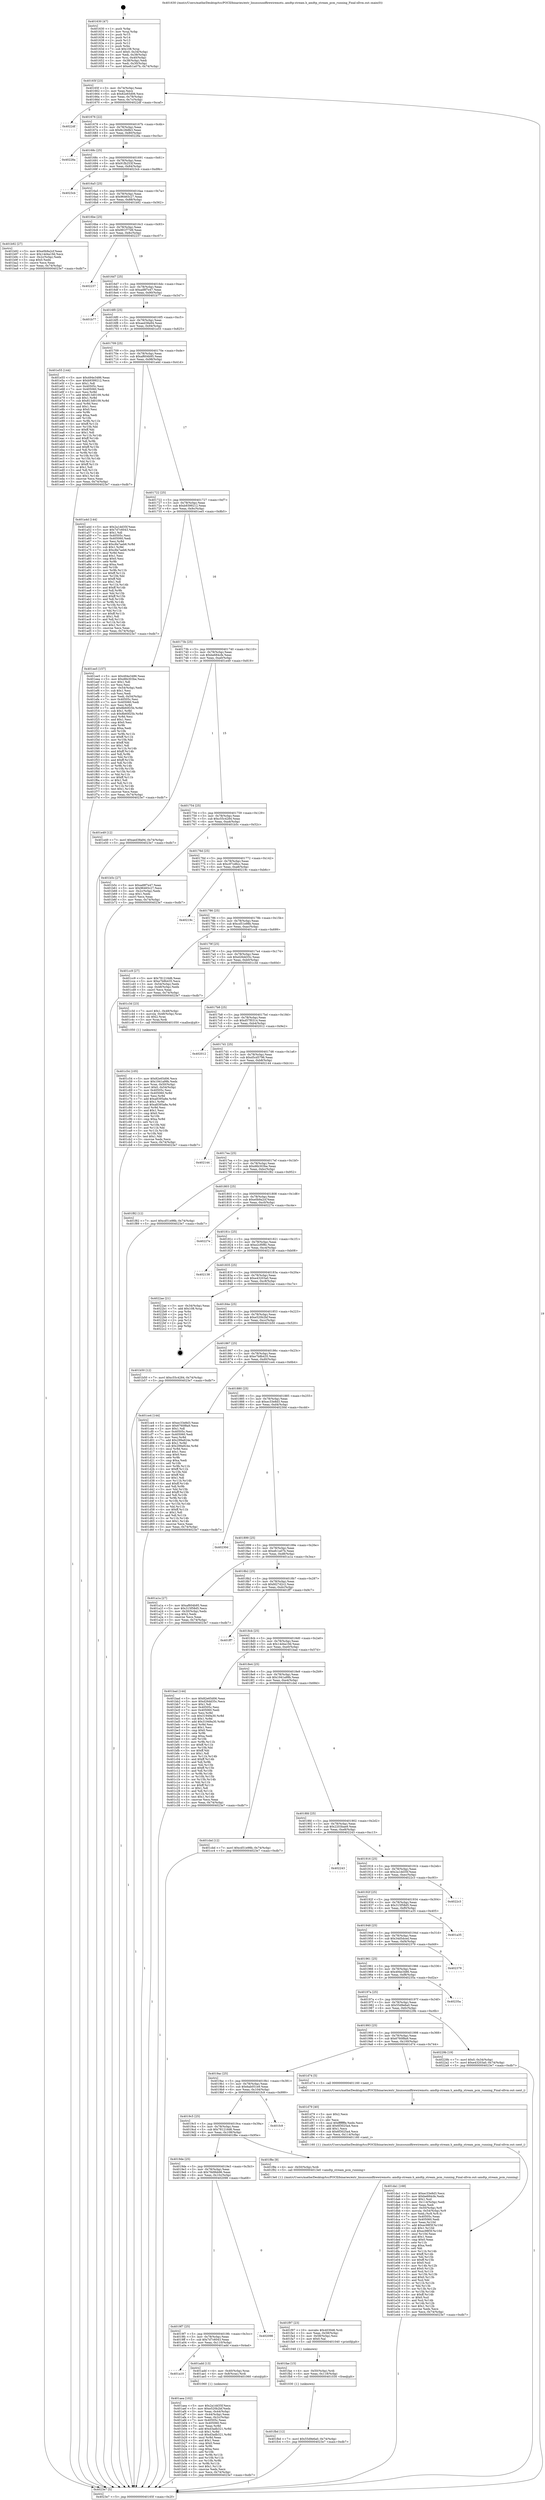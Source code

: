 digraph "0x401630" {
  label = "0x401630 (/mnt/c/Users/mathe/Desktop/tcc/POCII/binaries/extr_linuxsoundfirewiremotu..amdtp-stream.h_amdtp_stream_pcm_running_Final-ollvm.out::main(0))"
  labelloc = "t"
  node[shape=record]

  Entry [label="",width=0.3,height=0.3,shape=circle,fillcolor=black,style=filled]
  "0x40165f" [label="{
     0x40165f [23]\l
     | [instrs]\l
     &nbsp;&nbsp;0x40165f \<+3\>: mov -0x74(%rbp),%eax\l
     &nbsp;&nbsp;0x401662 \<+2\>: mov %eax,%ecx\l
     &nbsp;&nbsp;0x401664 \<+6\>: sub $0x82e65d06,%ecx\l
     &nbsp;&nbsp;0x40166a \<+3\>: mov %eax,-0x78(%rbp)\l
     &nbsp;&nbsp;0x40166d \<+3\>: mov %ecx,-0x7c(%rbp)\l
     &nbsp;&nbsp;0x401670 \<+6\>: je 00000000004022df \<main+0xcaf\>\l
  }"]
  "0x4022df" [label="{
     0x4022df\l
  }", style=dashed]
  "0x401676" [label="{
     0x401676 [22]\l
     | [instrs]\l
     &nbsp;&nbsp;0x401676 \<+5\>: jmp 000000000040167b \<main+0x4b\>\l
     &nbsp;&nbsp;0x40167b \<+3\>: mov -0x78(%rbp),%eax\l
     &nbsp;&nbsp;0x40167e \<+5\>: sub $0x8c28dfe3,%eax\l
     &nbsp;&nbsp;0x401683 \<+3\>: mov %eax,-0x80(%rbp)\l
     &nbsp;&nbsp;0x401686 \<+6\>: je 000000000040228a \<main+0xc5a\>\l
  }"]
  Exit [label="",width=0.3,height=0.3,shape=circle,fillcolor=black,style=filled,peripheries=2]
  "0x40228a" [label="{
     0x40228a\l
  }", style=dashed]
  "0x40168c" [label="{
     0x40168c [25]\l
     | [instrs]\l
     &nbsp;&nbsp;0x40168c \<+5\>: jmp 0000000000401691 \<main+0x61\>\l
     &nbsp;&nbsp;0x401691 \<+3\>: mov -0x78(%rbp),%eax\l
     &nbsp;&nbsp;0x401694 \<+5\>: sub $0x91fb253f,%eax\l
     &nbsp;&nbsp;0x401699 \<+6\>: mov %eax,-0x84(%rbp)\l
     &nbsp;&nbsp;0x40169f \<+6\>: je 00000000004023cb \<main+0xd9b\>\l
  }"]
  "0x401fbd" [label="{
     0x401fbd [12]\l
     | [instrs]\l
     &nbsp;&nbsp;0x401fbd \<+7\>: movl $0x55d9e6a0,-0x74(%rbp)\l
     &nbsp;&nbsp;0x401fc4 \<+5\>: jmp 00000000004023e7 \<main+0xdb7\>\l
  }"]
  "0x4023cb" [label="{
     0x4023cb\l
  }", style=dashed]
  "0x4016a5" [label="{
     0x4016a5 [25]\l
     | [instrs]\l
     &nbsp;&nbsp;0x4016a5 \<+5\>: jmp 00000000004016aa \<main+0x7a\>\l
     &nbsp;&nbsp;0x4016aa \<+3\>: mov -0x78(%rbp),%eax\l
     &nbsp;&nbsp;0x4016ad \<+5\>: sub $0x96465c27,%eax\l
     &nbsp;&nbsp;0x4016b2 \<+6\>: mov %eax,-0x88(%rbp)\l
     &nbsp;&nbsp;0x4016b8 \<+6\>: je 0000000000401b92 \<main+0x562\>\l
  }"]
  "0x401fae" [label="{
     0x401fae [15]\l
     | [instrs]\l
     &nbsp;&nbsp;0x401fae \<+4\>: mov -0x50(%rbp),%rdi\l
     &nbsp;&nbsp;0x401fb2 \<+6\>: mov %eax,-0x118(%rbp)\l
     &nbsp;&nbsp;0x401fb8 \<+5\>: call 0000000000401030 \<free@plt\>\l
     | [calls]\l
     &nbsp;&nbsp;0x401030 \{1\} (unknown)\l
  }"]
  "0x401b92" [label="{
     0x401b92 [27]\l
     | [instrs]\l
     &nbsp;&nbsp;0x401b92 \<+5\>: mov $0xe0b9a2cf,%eax\l
     &nbsp;&nbsp;0x401b97 \<+5\>: mov $0x14d4a19d,%ecx\l
     &nbsp;&nbsp;0x401b9c \<+3\>: mov -0x2c(%rbp),%edx\l
     &nbsp;&nbsp;0x401b9f \<+3\>: cmp $0x0,%edx\l
     &nbsp;&nbsp;0x401ba2 \<+3\>: cmove %ecx,%eax\l
     &nbsp;&nbsp;0x401ba5 \<+3\>: mov %eax,-0x74(%rbp)\l
     &nbsp;&nbsp;0x401ba8 \<+5\>: jmp 00000000004023e7 \<main+0xdb7\>\l
  }"]
  "0x4016be" [label="{
     0x4016be [25]\l
     | [instrs]\l
     &nbsp;&nbsp;0x4016be \<+5\>: jmp 00000000004016c3 \<main+0x93\>\l
     &nbsp;&nbsp;0x4016c3 \<+3\>: mov -0x78(%rbp),%eax\l
     &nbsp;&nbsp;0x4016c6 \<+5\>: sub $0x991f77d9,%eax\l
     &nbsp;&nbsp;0x4016cb \<+6\>: mov %eax,-0x8c(%rbp)\l
     &nbsp;&nbsp;0x4016d1 \<+6\>: je 0000000000402237 \<main+0xc07\>\l
  }"]
  "0x401f97" [label="{
     0x401f97 [23]\l
     | [instrs]\l
     &nbsp;&nbsp;0x401f97 \<+10\>: movabs $0x4030d6,%rdi\l
     &nbsp;&nbsp;0x401fa1 \<+3\>: mov %eax,-0x58(%rbp)\l
     &nbsp;&nbsp;0x401fa4 \<+3\>: mov -0x58(%rbp),%esi\l
     &nbsp;&nbsp;0x401fa7 \<+2\>: mov $0x0,%al\l
     &nbsp;&nbsp;0x401fa9 \<+5\>: call 0000000000401040 \<printf@plt\>\l
     | [calls]\l
     &nbsp;&nbsp;0x401040 \{1\} (unknown)\l
  }"]
  "0x402237" [label="{
     0x402237\l
  }", style=dashed]
  "0x4016d7" [label="{
     0x4016d7 [25]\l
     | [instrs]\l
     &nbsp;&nbsp;0x4016d7 \<+5\>: jmp 00000000004016dc \<main+0xac\>\l
     &nbsp;&nbsp;0x4016dc \<+3\>: mov -0x78(%rbp),%eax\l
     &nbsp;&nbsp;0x4016df \<+5\>: sub $0xad8f7e47,%eax\l
     &nbsp;&nbsp;0x4016e4 \<+6\>: mov %eax,-0x90(%rbp)\l
     &nbsp;&nbsp;0x4016ea \<+6\>: je 0000000000401b77 \<main+0x547\>\l
  }"]
  "0x401da1" [label="{
     0x401da1 [168]\l
     | [instrs]\l
     &nbsp;&nbsp;0x401da1 \<+5\>: mov $0xec33e8d3,%ecx\l
     &nbsp;&nbsp;0x401da6 \<+5\>: mov $0xbe684cfe,%edx\l
     &nbsp;&nbsp;0x401dab \<+3\>: mov $0x1,%sil\l
     &nbsp;&nbsp;0x401dae \<+6\>: mov -0x114(%rbp),%edi\l
     &nbsp;&nbsp;0x401db4 \<+3\>: imul %eax,%edi\l
     &nbsp;&nbsp;0x401db7 \<+4\>: mov -0x50(%rbp),%r8\l
     &nbsp;&nbsp;0x401dbb \<+4\>: movslq -0x54(%rbp),%r9\l
     &nbsp;&nbsp;0x401dbf \<+4\>: mov %edi,(%r8,%r9,4)\l
     &nbsp;&nbsp;0x401dc3 \<+7\>: mov 0x40505c,%eax\l
     &nbsp;&nbsp;0x401dca \<+7\>: mov 0x405060,%edi\l
     &nbsp;&nbsp;0x401dd1 \<+3\>: mov %eax,%r10d\l
     &nbsp;&nbsp;0x401dd4 \<+7\>: add $0xec98f3f,%r10d\l
     &nbsp;&nbsp;0x401ddb \<+4\>: sub $0x1,%r10d\l
     &nbsp;&nbsp;0x401ddf \<+7\>: sub $0xec98f3f,%r10d\l
     &nbsp;&nbsp;0x401de6 \<+4\>: imul %r10d,%eax\l
     &nbsp;&nbsp;0x401dea \<+3\>: and $0x1,%eax\l
     &nbsp;&nbsp;0x401ded \<+3\>: cmp $0x0,%eax\l
     &nbsp;&nbsp;0x401df0 \<+4\>: sete %r11b\l
     &nbsp;&nbsp;0x401df4 \<+3\>: cmp $0xa,%edi\l
     &nbsp;&nbsp;0x401df7 \<+3\>: setl %bl\l
     &nbsp;&nbsp;0x401dfa \<+3\>: mov %r11b,%r14b\l
     &nbsp;&nbsp;0x401dfd \<+4\>: xor $0xff,%r14b\l
     &nbsp;&nbsp;0x401e01 \<+3\>: mov %bl,%r15b\l
     &nbsp;&nbsp;0x401e04 \<+4\>: xor $0xff,%r15b\l
     &nbsp;&nbsp;0x401e08 \<+4\>: xor $0x0,%sil\l
     &nbsp;&nbsp;0x401e0c \<+3\>: mov %r14b,%r12b\l
     &nbsp;&nbsp;0x401e0f \<+4\>: and $0x0,%r12b\l
     &nbsp;&nbsp;0x401e13 \<+3\>: and %sil,%r11b\l
     &nbsp;&nbsp;0x401e16 \<+3\>: mov %r15b,%r13b\l
     &nbsp;&nbsp;0x401e19 \<+4\>: and $0x0,%r13b\l
     &nbsp;&nbsp;0x401e1d \<+3\>: and %sil,%bl\l
     &nbsp;&nbsp;0x401e20 \<+3\>: or %r11b,%r12b\l
     &nbsp;&nbsp;0x401e23 \<+3\>: or %bl,%r13b\l
     &nbsp;&nbsp;0x401e26 \<+3\>: xor %r13b,%r12b\l
     &nbsp;&nbsp;0x401e29 \<+3\>: or %r15b,%r14b\l
     &nbsp;&nbsp;0x401e2c \<+4\>: xor $0xff,%r14b\l
     &nbsp;&nbsp;0x401e30 \<+4\>: or $0x0,%sil\l
     &nbsp;&nbsp;0x401e34 \<+3\>: and %sil,%r14b\l
     &nbsp;&nbsp;0x401e37 \<+3\>: or %r14b,%r12b\l
     &nbsp;&nbsp;0x401e3a \<+4\>: test $0x1,%r12b\l
     &nbsp;&nbsp;0x401e3e \<+3\>: cmovne %edx,%ecx\l
     &nbsp;&nbsp;0x401e41 \<+3\>: mov %ecx,-0x74(%rbp)\l
     &nbsp;&nbsp;0x401e44 \<+5\>: jmp 00000000004023e7 \<main+0xdb7\>\l
  }"]
  "0x401b77" [label="{
     0x401b77\l
  }", style=dashed]
  "0x4016f0" [label="{
     0x4016f0 [25]\l
     | [instrs]\l
     &nbsp;&nbsp;0x4016f0 \<+5\>: jmp 00000000004016f5 \<main+0xc5\>\l
     &nbsp;&nbsp;0x4016f5 \<+3\>: mov -0x78(%rbp),%eax\l
     &nbsp;&nbsp;0x4016f8 \<+5\>: sub $0xaed38a94,%eax\l
     &nbsp;&nbsp;0x4016fd \<+6\>: mov %eax,-0x94(%rbp)\l
     &nbsp;&nbsp;0x401703 \<+6\>: je 0000000000401e55 \<main+0x825\>\l
  }"]
  "0x401d79" [label="{
     0x401d79 [40]\l
     | [instrs]\l
     &nbsp;&nbsp;0x401d79 \<+5\>: mov $0x2,%ecx\l
     &nbsp;&nbsp;0x401d7e \<+1\>: cltd\l
     &nbsp;&nbsp;0x401d7f \<+2\>: idiv %ecx\l
     &nbsp;&nbsp;0x401d81 \<+6\>: imul $0xfffffffe,%edx,%ecx\l
     &nbsp;&nbsp;0x401d87 \<+6\>: add $0x6f3025a4,%ecx\l
     &nbsp;&nbsp;0x401d8d \<+3\>: add $0x1,%ecx\l
     &nbsp;&nbsp;0x401d90 \<+6\>: sub $0x6f3025a4,%ecx\l
     &nbsp;&nbsp;0x401d96 \<+6\>: mov %ecx,-0x114(%rbp)\l
     &nbsp;&nbsp;0x401d9c \<+5\>: call 0000000000401160 \<next_i\>\l
     | [calls]\l
     &nbsp;&nbsp;0x401160 \{1\} (/mnt/c/Users/mathe/Desktop/tcc/POCII/binaries/extr_linuxsoundfirewiremotu..amdtp-stream.h_amdtp_stream_pcm_running_Final-ollvm.out::next_i)\l
  }"]
  "0x401e55" [label="{
     0x401e55 [144]\l
     | [instrs]\l
     &nbsp;&nbsp;0x401e55 \<+5\>: mov $0x494e3486,%eax\l
     &nbsp;&nbsp;0x401e5a \<+5\>: mov $0xb9399212,%ecx\l
     &nbsp;&nbsp;0x401e5f \<+2\>: mov $0x1,%dl\l
     &nbsp;&nbsp;0x401e61 \<+7\>: mov 0x40505c,%esi\l
     &nbsp;&nbsp;0x401e68 \<+7\>: mov 0x405060,%edi\l
     &nbsp;&nbsp;0x401e6f \<+3\>: mov %esi,%r8d\l
     &nbsp;&nbsp;0x401e72 \<+7\>: add $0x813d0109,%r8d\l
     &nbsp;&nbsp;0x401e79 \<+4\>: sub $0x1,%r8d\l
     &nbsp;&nbsp;0x401e7d \<+7\>: sub $0x813d0109,%r8d\l
     &nbsp;&nbsp;0x401e84 \<+4\>: imul %r8d,%esi\l
     &nbsp;&nbsp;0x401e88 \<+3\>: and $0x1,%esi\l
     &nbsp;&nbsp;0x401e8b \<+3\>: cmp $0x0,%esi\l
     &nbsp;&nbsp;0x401e8e \<+4\>: sete %r9b\l
     &nbsp;&nbsp;0x401e92 \<+3\>: cmp $0xa,%edi\l
     &nbsp;&nbsp;0x401e95 \<+4\>: setl %r10b\l
     &nbsp;&nbsp;0x401e99 \<+3\>: mov %r9b,%r11b\l
     &nbsp;&nbsp;0x401e9c \<+4\>: xor $0xff,%r11b\l
     &nbsp;&nbsp;0x401ea0 \<+3\>: mov %r10b,%bl\l
     &nbsp;&nbsp;0x401ea3 \<+3\>: xor $0xff,%bl\l
     &nbsp;&nbsp;0x401ea6 \<+3\>: xor $0x1,%dl\l
     &nbsp;&nbsp;0x401ea9 \<+3\>: mov %r11b,%r14b\l
     &nbsp;&nbsp;0x401eac \<+4\>: and $0xff,%r14b\l
     &nbsp;&nbsp;0x401eb0 \<+3\>: and %dl,%r9b\l
     &nbsp;&nbsp;0x401eb3 \<+3\>: mov %bl,%r15b\l
     &nbsp;&nbsp;0x401eb6 \<+4\>: and $0xff,%r15b\l
     &nbsp;&nbsp;0x401eba \<+3\>: and %dl,%r10b\l
     &nbsp;&nbsp;0x401ebd \<+3\>: or %r9b,%r14b\l
     &nbsp;&nbsp;0x401ec0 \<+3\>: or %r10b,%r15b\l
     &nbsp;&nbsp;0x401ec3 \<+3\>: xor %r15b,%r14b\l
     &nbsp;&nbsp;0x401ec6 \<+3\>: or %bl,%r11b\l
     &nbsp;&nbsp;0x401ec9 \<+4\>: xor $0xff,%r11b\l
     &nbsp;&nbsp;0x401ecd \<+3\>: or $0x1,%dl\l
     &nbsp;&nbsp;0x401ed0 \<+3\>: and %dl,%r11b\l
     &nbsp;&nbsp;0x401ed3 \<+3\>: or %r11b,%r14b\l
     &nbsp;&nbsp;0x401ed6 \<+4\>: test $0x1,%r14b\l
     &nbsp;&nbsp;0x401eda \<+3\>: cmovne %ecx,%eax\l
     &nbsp;&nbsp;0x401edd \<+3\>: mov %eax,-0x74(%rbp)\l
     &nbsp;&nbsp;0x401ee0 \<+5\>: jmp 00000000004023e7 \<main+0xdb7\>\l
  }"]
  "0x401709" [label="{
     0x401709 [25]\l
     | [instrs]\l
     &nbsp;&nbsp;0x401709 \<+5\>: jmp 000000000040170e \<main+0xde\>\l
     &nbsp;&nbsp;0x40170e \<+3\>: mov -0x78(%rbp),%eax\l
     &nbsp;&nbsp;0x401711 \<+5\>: sub $0xaf604b95,%eax\l
     &nbsp;&nbsp;0x401716 \<+6\>: mov %eax,-0x98(%rbp)\l
     &nbsp;&nbsp;0x40171c \<+6\>: je 0000000000401a4d \<main+0x41d\>\l
  }"]
  "0x401c54" [label="{
     0x401c54 [105]\l
     | [instrs]\l
     &nbsp;&nbsp;0x401c54 \<+5\>: mov $0x82e65d06,%ecx\l
     &nbsp;&nbsp;0x401c59 \<+5\>: mov $0x1941a99b,%edx\l
     &nbsp;&nbsp;0x401c5e \<+4\>: mov %rax,-0x50(%rbp)\l
     &nbsp;&nbsp;0x401c62 \<+7\>: movl $0x0,-0x54(%rbp)\l
     &nbsp;&nbsp;0x401c69 \<+7\>: mov 0x40505c,%esi\l
     &nbsp;&nbsp;0x401c70 \<+8\>: mov 0x405060,%r8d\l
     &nbsp;&nbsp;0x401c78 \<+3\>: mov %esi,%r9d\l
     &nbsp;&nbsp;0x401c7b \<+7\>: add $0xa8395a8e,%r9d\l
     &nbsp;&nbsp;0x401c82 \<+4\>: sub $0x1,%r9d\l
     &nbsp;&nbsp;0x401c86 \<+7\>: sub $0xa8395a8e,%r9d\l
     &nbsp;&nbsp;0x401c8d \<+4\>: imul %r9d,%esi\l
     &nbsp;&nbsp;0x401c91 \<+3\>: and $0x1,%esi\l
     &nbsp;&nbsp;0x401c94 \<+3\>: cmp $0x0,%esi\l
     &nbsp;&nbsp;0x401c97 \<+4\>: sete %r10b\l
     &nbsp;&nbsp;0x401c9b \<+4\>: cmp $0xa,%r8d\l
     &nbsp;&nbsp;0x401c9f \<+4\>: setl %r11b\l
     &nbsp;&nbsp;0x401ca3 \<+3\>: mov %r10b,%bl\l
     &nbsp;&nbsp;0x401ca6 \<+3\>: and %r11b,%bl\l
     &nbsp;&nbsp;0x401ca9 \<+3\>: xor %r11b,%r10b\l
     &nbsp;&nbsp;0x401cac \<+3\>: or %r10b,%bl\l
     &nbsp;&nbsp;0x401caf \<+3\>: test $0x1,%bl\l
     &nbsp;&nbsp;0x401cb2 \<+3\>: cmovne %edx,%ecx\l
     &nbsp;&nbsp;0x401cb5 \<+3\>: mov %ecx,-0x74(%rbp)\l
     &nbsp;&nbsp;0x401cb8 \<+5\>: jmp 00000000004023e7 \<main+0xdb7\>\l
  }"]
  "0x401a4d" [label="{
     0x401a4d [144]\l
     | [instrs]\l
     &nbsp;&nbsp;0x401a4d \<+5\>: mov $0x2a1dd35f,%eax\l
     &nbsp;&nbsp;0x401a52 \<+5\>: mov $0x7d7c6043,%ecx\l
     &nbsp;&nbsp;0x401a57 \<+2\>: mov $0x1,%dl\l
     &nbsp;&nbsp;0x401a59 \<+7\>: mov 0x40505c,%esi\l
     &nbsp;&nbsp;0x401a60 \<+7\>: mov 0x405060,%edi\l
     &nbsp;&nbsp;0x401a67 \<+3\>: mov %esi,%r8d\l
     &nbsp;&nbsp;0x401a6a \<+7\>: add $0xc8a7aeb6,%r8d\l
     &nbsp;&nbsp;0x401a71 \<+4\>: sub $0x1,%r8d\l
     &nbsp;&nbsp;0x401a75 \<+7\>: sub $0xc8a7aeb6,%r8d\l
     &nbsp;&nbsp;0x401a7c \<+4\>: imul %r8d,%esi\l
     &nbsp;&nbsp;0x401a80 \<+3\>: and $0x1,%esi\l
     &nbsp;&nbsp;0x401a83 \<+3\>: cmp $0x0,%esi\l
     &nbsp;&nbsp;0x401a86 \<+4\>: sete %r9b\l
     &nbsp;&nbsp;0x401a8a \<+3\>: cmp $0xa,%edi\l
     &nbsp;&nbsp;0x401a8d \<+4\>: setl %r10b\l
     &nbsp;&nbsp;0x401a91 \<+3\>: mov %r9b,%r11b\l
     &nbsp;&nbsp;0x401a94 \<+4\>: xor $0xff,%r11b\l
     &nbsp;&nbsp;0x401a98 \<+3\>: mov %r10b,%bl\l
     &nbsp;&nbsp;0x401a9b \<+3\>: xor $0xff,%bl\l
     &nbsp;&nbsp;0x401a9e \<+3\>: xor $0x1,%dl\l
     &nbsp;&nbsp;0x401aa1 \<+3\>: mov %r11b,%r14b\l
     &nbsp;&nbsp;0x401aa4 \<+4\>: and $0xff,%r14b\l
     &nbsp;&nbsp;0x401aa8 \<+3\>: and %dl,%r9b\l
     &nbsp;&nbsp;0x401aab \<+3\>: mov %bl,%r15b\l
     &nbsp;&nbsp;0x401aae \<+4\>: and $0xff,%r15b\l
     &nbsp;&nbsp;0x401ab2 \<+3\>: and %dl,%r10b\l
     &nbsp;&nbsp;0x401ab5 \<+3\>: or %r9b,%r14b\l
     &nbsp;&nbsp;0x401ab8 \<+3\>: or %r10b,%r15b\l
     &nbsp;&nbsp;0x401abb \<+3\>: xor %r15b,%r14b\l
     &nbsp;&nbsp;0x401abe \<+3\>: or %bl,%r11b\l
     &nbsp;&nbsp;0x401ac1 \<+4\>: xor $0xff,%r11b\l
     &nbsp;&nbsp;0x401ac5 \<+3\>: or $0x1,%dl\l
     &nbsp;&nbsp;0x401ac8 \<+3\>: and %dl,%r11b\l
     &nbsp;&nbsp;0x401acb \<+3\>: or %r11b,%r14b\l
     &nbsp;&nbsp;0x401ace \<+4\>: test $0x1,%r14b\l
     &nbsp;&nbsp;0x401ad2 \<+3\>: cmovne %ecx,%eax\l
     &nbsp;&nbsp;0x401ad5 \<+3\>: mov %eax,-0x74(%rbp)\l
     &nbsp;&nbsp;0x401ad8 \<+5\>: jmp 00000000004023e7 \<main+0xdb7\>\l
  }"]
  "0x401722" [label="{
     0x401722 [25]\l
     | [instrs]\l
     &nbsp;&nbsp;0x401722 \<+5\>: jmp 0000000000401727 \<main+0xf7\>\l
     &nbsp;&nbsp;0x401727 \<+3\>: mov -0x78(%rbp),%eax\l
     &nbsp;&nbsp;0x40172a \<+5\>: sub $0xb9399212,%eax\l
     &nbsp;&nbsp;0x40172f \<+6\>: mov %eax,-0x9c(%rbp)\l
     &nbsp;&nbsp;0x401735 \<+6\>: je 0000000000401ee5 \<main+0x8b5\>\l
  }"]
  "0x401aea" [label="{
     0x401aea [102]\l
     | [instrs]\l
     &nbsp;&nbsp;0x401aea \<+5\>: mov $0x2a1dd35f,%ecx\l
     &nbsp;&nbsp;0x401aef \<+5\>: mov $0xe520b2bf,%edx\l
     &nbsp;&nbsp;0x401af4 \<+3\>: mov %eax,-0x44(%rbp)\l
     &nbsp;&nbsp;0x401af7 \<+3\>: mov -0x44(%rbp),%eax\l
     &nbsp;&nbsp;0x401afa \<+3\>: mov %eax,-0x2c(%rbp)\l
     &nbsp;&nbsp;0x401afd \<+7\>: mov 0x40505c,%eax\l
     &nbsp;&nbsp;0x401b04 \<+7\>: mov 0x405060,%esi\l
     &nbsp;&nbsp;0x401b0b \<+3\>: mov %eax,%r8d\l
     &nbsp;&nbsp;0x401b0e \<+7\>: add $0xd3adb321,%r8d\l
     &nbsp;&nbsp;0x401b15 \<+4\>: sub $0x1,%r8d\l
     &nbsp;&nbsp;0x401b19 \<+7\>: sub $0xd3adb321,%r8d\l
     &nbsp;&nbsp;0x401b20 \<+4\>: imul %r8d,%eax\l
     &nbsp;&nbsp;0x401b24 \<+3\>: and $0x1,%eax\l
     &nbsp;&nbsp;0x401b27 \<+3\>: cmp $0x0,%eax\l
     &nbsp;&nbsp;0x401b2a \<+4\>: sete %r9b\l
     &nbsp;&nbsp;0x401b2e \<+3\>: cmp $0xa,%esi\l
     &nbsp;&nbsp;0x401b31 \<+4\>: setl %r10b\l
     &nbsp;&nbsp;0x401b35 \<+3\>: mov %r9b,%r11b\l
     &nbsp;&nbsp;0x401b38 \<+3\>: and %r10b,%r11b\l
     &nbsp;&nbsp;0x401b3b \<+3\>: xor %r10b,%r9b\l
     &nbsp;&nbsp;0x401b3e \<+3\>: or %r9b,%r11b\l
     &nbsp;&nbsp;0x401b41 \<+4\>: test $0x1,%r11b\l
     &nbsp;&nbsp;0x401b45 \<+3\>: cmovne %edx,%ecx\l
     &nbsp;&nbsp;0x401b48 \<+3\>: mov %ecx,-0x74(%rbp)\l
     &nbsp;&nbsp;0x401b4b \<+5\>: jmp 00000000004023e7 \<main+0xdb7\>\l
  }"]
  "0x401ee5" [label="{
     0x401ee5 [157]\l
     | [instrs]\l
     &nbsp;&nbsp;0x401ee5 \<+5\>: mov $0x494e3486,%eax\l
     &nbsp;&nbsp;0x401eea \<+5\>: mov $0xd6b303be,%ecx\l
     &nbsp;&nbsp;0x401eef \<+2\>: mov $0x1,%dl\l
     &nbsp;&nbsp;0x401ef1 \<+2\>: xor %esi,%esi\l
     &nbsp;&nbsp;0x401ef3 \<+3\>: mov -0x54(%rbp),%edi\l
     &nbsp;&nbsp;0x401ef6 \<+3\>: sub $0x1,%esi\l
     &nbsp;&nbsp;0x401ef9 \<+2\>: sub %esi,%edi\l
     &nbsp;&nbsp;0x401efb \<+3\>: mov %edi,-0x54(%rbp)\l
     &nbsp;&nbsp;0x401efe \<+7\>: mov 0x40505c,%esi\l
     &nbsp;&nbsp;0x401f05 \<+7\>: mov 0x405060,%edi\l
     &nbsp;&nbsp;0x401f0c \<+3\>: mov %esi,%r8d\l
     &nbsp;&nbsp;0x401f0f \<+7\>: add $0x8b60f25b,%r8d\l
     &nbsp;&nbsp;0x401f16 \<+4\>: sub $0x1,%r8d\l
     &nbsp;&nbsp;0x401f1a \<+7\>: sub $0x8b60f25b,%r8d\l
     &nbsp;&nbsp;0x401f21 \<+4\>: imul %r8d,%esi\l
     &nbsp;&nbsp;0x401f25 \<+3\>: and $0x1,%esi\l
     &nbsp;&nbsp;0x401f28 \<+3\>: cmp $0x0,%esi\l
     &nbsp;&nbsp;0x401f2b \<+4\>: sete %r9b\l
     &nbsp;&nbsp;0x401f2f \<+3\>: cmp $0xa,%edi\l
     &nbsp;&nbsp;0x401f32 \<+4\>: setl %r10b\l
     &nbsp;&nbsp;0x401f36 \<+3\>: mov %r9b,%r11b\l
     &nbsp;&nbsp;0x401f39 \<+4\>: xor $0xff,%r11b\l
     &nbsp;&nbsp;0x401f3d \<+3\>: mov %r10b,%bl\l
     &nbsp;&nbsp;0x401f40 \<+3\>: xor $0xff,%bl\l
     &nbsp;&nbsp;0x401f43 \<+3\>: xor $0x1,%dl\l
     &nbsp;&nbsp;0x401f46 \<+3\>: mov %r11b,%r14b\l
     &nbsp;&nbsp;0x401f49 \<+4\>: and $0xff,%r14b\l
     &nbsp;&nbsp;0x401f4d \<+3\>: and %dl,%r9b\l
     &nbsp;&nbsp;0x401f50 \<+3\>: mov %bl,%r15b\l
     &nbsp;&nbsp;0x401f53 \<+4\>: and $0xff,%r15b\l
     &nbsp;&nbsp;0x401f57 \<+3\>: and %dl,%r10b\l
     &nbsp;&nbsp;0x401f5a \<+3\>: or %r9b,%r14b\l
     &nbsp;&nbsp;0x401f5d \<+3\>: or %r10b,%r15b\l
     &nbsp;&nbsp;0x401f60 \<+3\>: xor %r15b,%r14b\l
     &nbsp;&nbsp;0x401f63 \<+3\>: or %bl,%r11b\l
     &nbsp;&nbsp;0x401f66 \<+4\>: xor $0xff,%r11b\l
     &nbsp;&nbsp;0x401f6a \<+3\>: or $0x1,%dl\l
     &nbsp;&nbsp;0x401f6d \<+3\>: and %dl,%r11b\l
     &nbsp;&nbsp;0x401f70 \<+3\>: or %r11b,%r14b\l
     &nbsp;&nbsp;0x401f73 \<+4\>: test $0x1,%r14b\l
     &nbsp;&nbsp;0x401f77 \<+3\>: cmovne %ecx,%eax\l
     &nbsp;&nbsp;0x401f7a \<+3\>: mov %eax,-0x74(%rbp)\l
     &nbsp;&nbsp;0x401f7d \<+5\>: jmp 00000000004023e7 \<main+0xdb7\>\l
  }"]
  "0x40173b" [label="{
     0x40173b [25]\l
     | [instrs]\l
     &nbsp;&nbsp;0x40173b \<+5\>: jmp 0000000000401740 \<main+0x110\>\l
     &nbsp;&nbsp;0x401740 \<+3\>: mov -0x78(%rbp),%eax\l
     &nbsp;&nbsp;0x401743 \<+5\>: sub $0xbe684cfe,%eax\l
     &nbsp;&nbsp;0x401748 \<+6\>: mov %eax,-0xa0(%rbp)\l
     &nbsp;&nbsp;0x40174e \<+6\>: je 0000000000401e49 \<main+0x819\>\l
  }"]
  "0x401a10" [label="{
     0x401a10\l
  }", style=dashed]
  "0x401e49" [label="{
     0x401e49 [12]\l
     | [instrs]\l
     &nbsp;&nbsp;0x401e49 \<+7\>: movl $0xaed38a94,-0x74(%rbp)\l
     &nbsp;&nbsp;0x401e50 \<+5\>: jmp 00000000004023e7 \<main+0xdb7\>\l
  }"]
  "0x401754" [label="{
     0x401754 [25]\l
     | [instrs]\l
     &nbsp;&nbsp;0x401754 \<+5\>: jmp 0000000000401759 \<main+0x129\>\l
     &nbsp;&nbsp;0x401759 \<+3\>: mov -0x78(%rbp),%eax\l
     &nbsp;&nbsp;0x40175c \<+5\>: sub $0xc55c4284,%eax\l
     &nbsp;&nbsp;0x401761 \<+6\>: mov %eax,-0xa4(%rbp)\l
     &nbsp;&nbsp;0x401767 \<+6\>: je 0000000000401b5c \<main+0x52c\>\l
  }"]
  "0x401add" [label="{
     0x401add [13]\l
     | [instrs]\l
     &nbsp;&nbsp;0x401add \<+4\>: mov -0x40(%rbp),%rax\l
     &nbsp;&nbsp;0x401ae1 \<+4\>: mov 0x8(%rax),%rdi\l
     &nbsp;&nbsp;0x401ae5 \<+5\>: call 0000000000401060 \<atoi@plt\>\l
     | [calls]\l
     &nbsp;&nbsp;0x401060 \{1\} (unknown)\l
  }"]
  "0x401b5c" [label="{
     0x401b5c [27]\l
     | [instrs]\l
     &nbsp;&nbsp;0x401b5c \<+5\>: mov $0xad8f7e47,%eax\l
     &nbsp;&nbsp;0x401b61 \<+5\>: mov $0x96465c27,%ecx\l
     &nbsp;&nbsp;0x401b66 \<+3\>: mov -0x2c(%rbp),%edx\l
     &nbsp;&nbsp;0x401b69 \<+3\>: cmp $0x1,%edx\l
     &nbsp;&nbsp;0x401b6c \<+3\>: cmovl %ecx,%eax\l
     &nbsp;&nbsp;0x401b6f \<+3\>: mov %eax,-0x74(%rbp)\l
     &nbsp;&nbsp;0x401b72 \<+5\>: jmp 00000000004023e7 \<main+0xdb7\>\l
  }"]
  "0x40176d" [label="{
     0x40176d [25]\l
     | [instrs]\l
     &nbsp;&nbsp;0x40176d \<+5\>: jmp 0000000000401772 \<main+0x142\>\l
     &nbsp;&nbsp;0x401772 \<+3\>: mov -0x78(%rbp),%eax\l
     &nbsp;&nbsp;0x401775 \<+5\>: sub $0xc97cd6cc,%eax\l
     &nbsp;&nbsp;0x40177a \<+6\>: mov %eax,-0xa8(%rbp)\l
     &nbsp;&nbsp;0x401780 \<+6\>: je 000000000040219c \<main+0xb6c\>\l
  }"]
  "0x4019f7" [label="{
     0x4019f7 [25]\l
     | [instrs]\l
     &nbsp;&nbsp;0x4019f7 \<+5\>: jmp 00000000004019fc \<main+0x3cc\>\l
     &nbsp;&nbsp;0x4019fc \<+3\>: mov -0x78(%rbp),%eax\l
     &nbsp;&nbsp;0x4019ff \<+5\>: sub $0x7d7c6043,%eax\l
     &nbsp;&nbsp;0x401a04 \<+6\>: mov %eax,-0x110(%rbp)\l
     &nbsp;&nbsp;0x401a0a \<+6\>: je 0000000000401add \<main+0x4ad\>\l
  }"]
  "0x40219c" [label="{
     0x40219c\l
  }", style=dashed]
  "0x401786" [label="{
     0x401786 [25]\l
     | [instrs]\l
     &nbsp;&nbsp;0x401786 \<+5\>: jmp 000000000040178b \<main+0x15b\>\l
     &nbsp;&nbsp;0x40178b \<+3\>: mov -0x78(%rbp),%eax\l
     &nbsp;&nbsp;0x40178e \<+5\>: sub $0xcd51e98b,%eax\l
     &nbsp;&nbsp;0x401793 \<+6\>: mov %eax,-0xac(%rbp)\l
     &nbsp;&nbsp;0x401799 \<+6\>: je 0000000000401cc9 \<main+0x699\>\l
  }"]
  "0x402098" [label="{
     0x402098\l
  }", style=dashed]
  "0x401cc9" [label="{
     0x401cc9 [27]\l
     | [instrs]\l
     &nbsp;&nbsp;0x401cc9 \<+5\>: mov $0x781216d6,%eax\l
     &nbsp;&nbsp;0x401cce \<+5\>: mov $0xe7b8b435,%ecx\l
     &nbsp;&nbsp;0x401cd3 \<+3\>: mov -0x54(%rbp),%edx\l
     &nbsp;&nbsp;0x401cd6 \<+3\>: cmp -0x48(%rbp),%edx\l
     &nbsp;&nbsp;0x401cd9 \<+3\>: cmovl %ecx,%eax\l
     &nbsp;&nbsp;0x401cdc \<+3\>: mov %eax,-0x74(%rbp)\l
     &nbsp;&nbsp;0x401cdf \<+5\>: jmp 00000000004023e7 \<main+0xdb7\>\l
  }"]
  "0x40179f" [label="{
     0x40179f [25]\l
     | [instrs]\l
     &nbsp;&nbsp;0x40179f \<+5\>: jmp 00000000004017a4 \<main+0x174\>\l
     &nbsp;&nbsp;0x4017a4 \<+3\>: mov -0x78(%rbp),%eax\l
     &nbsp;&nbsp;0x4017a7 \<+5\>: sub $0xd26dd35c,%eax\l
     &nbsp;&nbsp;0x4017ac \<+6\>: mov %eax,-0xb0(%rbp)\l
     &nbsp;&nbsp;0x4017b2 \<+6\>: je 0000000000401c3d \<main+0x60d\>\l
  }"]
  "0x4019de" [label="{
     0x4019de [25]\l
     | [instrs]\l
     &nbsp;&nbsp;0x4019de \<+5\>: jmp 00000000004019e3 \<main+0x3b3\>\l
     &nbsp;&nbsp;0x4019e3 \<+3\>: mov -0x78(%rbp),%eax\l
     &nbsp;&nbsp;0x4019e6 \<+5\>: sub $0x78d9bb96,%eax\l
     &nbsp;&nbsp;0x4019eb \<+6\>: mov %eax,-0x10c(%rbp)\l
     &nbsp;&nbsp;0x4019f1 \<+6\>: je 0000000000402098 \<main+0xa68\>\l
  }"]
  "0x401c3d" [label="{
     0x401c3d [23]\l
     | [instrs]\l
     &nbsp;&nbsp;0x401c3d \<+7\>: movl $0x1,-0x48(%rbp)\l
     &nbsp;&nbsp;0x401c44 \<+4\>: movslq -0x48(%rbp),%rax\l
     &nbsp;&nbsp;0x401c48 \<+4\>: shl $0x2,%rax\l
     &nbsp;&nbsp;0x401c4c \<+3\>: mov %rax,%rdi\l
     &nbsp;&nbsp;0x401c4f \<+5\>: call 0000000000401050 \<malloc@plt\>\l
     | [calls]\l
     &nbsp;&nbsp;0x401050 \{1\} (unknown)\l
  }"]
  "0x4017b8" [label="{
     0x4017b8 [25]\l
     | [instrs]\l
     &nbsp;&nbsp;0x4017b8 \<+5\>: jmp 00000000004017bd \<main+0x18d\>\l
     &nbsp;&nbsp;0x4017bd \<+3\>: mov -0x78(%rbp),%eax\l
     &nbsp;&nbsp;0x4017c0 \<+5\>: sub $0xd57f0314,%eax\l
     &nbsp;&nbsp;0x4017c5 \<+6\>: mov %eax,-0xb4(%rbp)\l
     &nbsp;&nbsp;0x4017cb \<+6\>: je 0000000000402012 \<main+0x9e2\>\l
  }"]
  "0x401f8e" [label="{
     0x401f8e [9]\l
     | [instrs]\l
     &nbsp;&nbsp;0x401f8e \<+4\>: mov -0x50(%rbp),%rdi\l
     &nbsp;&nbsp;0x401f92 \<+5\>: call 00000000004013e0 \<amdtp_stream_pcm_running\>\l
     | [calls]\l
     &nbsp;&nbsp;0x4013e0 \{1\} (/mnt/c/Users/mathe/Desktop/tcc/POCII/binaries/extr_linuxsoundfirewiremotu..amdtp-stream.h_amdtp_stream_pcm_running_Final-ollvm.out::amdtp_stream_pcm_running)\l
  }"]
  "0x402012" [label="{
     0x402012\l
  }", style=dashed]
  "0x4017d1" [label="{
     0x4017d1 [25]\l
     | [instrs]\l
     &nbsp;&nbsp;0x4017d1 \<+5\>: jmp 00000000004017d6 \<main+0x1a6\>\l
     &nbsp;&nbsp;0x4017d6 \<+3\>: mov -0x78(%rbp),%eax\l
     &nbsp;&nbsp;0x4017d9 \<+5\>: sub $0xd5cd5796,%eax\l
     &nbsp;&nbsp;0x4017de \<+6\>: mov %eax,-0xb8(%rbp)\l
     &nbsp;&nbsp;0x4017e4 \<+6\>: je 0000000000402144 \<main+0xb14\>\l
  }"]
  "0x4019c5" [label="{
     0x4019c5 [25]\l
     | [instrs]\l
     &nbsp;&nbsp;0x4019c5 \<+5\>: jmp 00000000004019ca \<main+0x39a\>\l
     &nbsp;&nbsp;0x4019ca \<+3\>: mov -0x78(%rbp),%eax\l
     &nbsp;&nbsp;0x4019cd \<+5\>: sub $0x781216d6,%eax\l
     &nbsp;&nbsp;0x4019d2 \<+6\>: mov %eax,-0x108(%rbp)\l
     &nbsp;&nbsp;0x4019d8 \<+6\>: je 0000000000401f8e \<main+0x95e\>\l
  }"]
  "0x402144" [label="{
     0x402144\l
  }", style=dashed]
  "0x4017ea" [label="{
     0x4017ea [25]\l
     | [instrs]\l
     &nbsp;&nbsp;0x4017ea \<+5\>: jmp 00000000004017ef \<main+0x1bf\>\l
     &nbsp;&nbsp;0x4017ef \<+3\>: mov -0x78(%rbp),%eax\l
     &nbsp;&nbsp;0x4017f2 \<+5\>: sub $0xd6b303be,%eax\l
     &nbsp;&nbsp;0x4017f7 \<+6\>: mov %eax,-0xbc(%rbp)\l
     &nbsp;&nbsp;0x4017fd \<+6\>: je 0000000000401f82 \<main+0x952\>\l
  }"]
  "0x401fc9" [label="{
     0x401fc9\l
  }", style=dashed]
  "0x401f82" [label="{
     0x401f82 [12]\l
     | [instrs]\l
     &nbsp;&nbsp;0x401f82 \<+7\>: movl $0xcd51e98b,-0x74(%rbp)\l
     &nbsp;&nbsp;0x401f89 \<+5\>: jmp 00000000004023e7 \<main+0xdb7\>\l
  }"]
  "0x401803" [label="{
     0x401803 [25]\l
     | [instrs]\l
     &nbsp;&nbsp;0x401803 \<+5\>: jmp 0000000000401808 \<main+0x1d8\>\l
     &nbsp;&nbsp;0x401808 \<+3\>: mov -0x78(%rbp),%eax\l
     &nbsp;&nbsp;0x40180b \<+5\>: sub $0xe0b9a2cf,%eax\l
     &nbsp;&nbsp;0x401810 \<+6\>: mov %eax,-0xc0(%rbp)\l
     &nbsp;&nbsp;0x401816 \<+6\>: je 000000000040227e \<main+0xc4e\>\l
  }"]
  "0x4019ac" [label="{
     0x4019ac [25]\l
     | [instrs]\l
     &nbsp;&nbsp;0x4019ac \<+5\>: jmp 00000000004019b1 \<main+0x381\>\l
     &nbsp;&nbsp;0x4019b1 \<+3\>: mov -0x78(%rbp),%eax\l
     &nbsp;&nbsp;0x4019b4 \<+5\>: sub $0x6ab051e9,%eax\l
     &nbsp;&nbsp;0x4019b9 \<+6\>: mov %eax,-0x104(%rbp)\l
     &nbsp;&nbsp;0x4019bf \<+6\>: je 0000000000401fc9 \<main+0x999\>\l
  }"]
  "0x40227e" [label="{
     0x40227e\l
  }", style=dashed]
  "0x40181c" [label="{
     0x40181c [25]\l
     | [instrs]\l
     &nbsp;&nbsp;0x40181c \<+5\>: jmp 0000000000401821 \<main+0x1f1\>\l
     &nbsp;&nbsp;0x401821 \<+3\>: mov -0x78(%rbp),%eax\l
     &nbsp;&nbsp;0x401824 \<+5\>: sub $0xe2cf0f8c,%eax\l
     &nbsp;&nbsp;0x401829 \<+6\>: mov %eax,-0xc4(%rbp)\l
     &nbsp;&nbsp;0x40182f \<+6\>: je 0000000000402138 \<main+0xb08\>\l
  }"]
  "0x401d74" [label="{
     0x401d74 [5]\l
     | [instrs]\l
     &nbsp;&nbsp;0x401d74 \<+5\>: call 0000000000401160 \<next_i\>\l
     | [calls]\l
     &nbsp;&nbsp;0x401160 \{1\} (/mnt/c/Users/mathe/Desktop/tcc/POCII/binaries/extr_linuxsoundfirewiremotu..amdtp-stream.h_amdtp_stream_pcm_running_Final-ollvm.out::next_i)\l
  }"]
  "0x402138" [label="{
     0x402138\l
  }", style=dashed]
  "0x401835" [label="{
     0x401835 [25]\l
     | [instrs]\l
     &nbsp;&nbsp;0x401835 \<+5\>: jmp 000000000040183a \<main+0x20a\>\l
     &nbsp;&nbsp;0x40183a \<+3\>: mov -0x78(%rbp),%eax\l
     &nbsp;&nbsp;0x40183d \<+5\>: sub $0xe43203a0,%eax\l
     &nbsp;&nbsp;0x401842 \<+6\>: mov %eax,-0xc8(%rbp)\l
     &nbsp;&nbsp;0x401848 \<+6\>: je 00000000004022ae \<main+0xc7e\>\l
  }"]
  "0x401993" [label="{
     0x401993 [25]\l
     | [instrs]\l
     &nbsp;&nbsp;0x401993 \<+5\>: jmp 0000000000401998 \<main+0x368\>\l
     &nbsp;&nbsp;0x401998 \<+3\>: mov -0x78(%rbp),%eax\l
     &nbsp;&nbsp;0x40199b \<+5\>: sub $0x6760f8a9,%eax\l
     &nbsp;&nbsp;0x4019a0 \<+6\>: mov %eax,-0x100(%rbp)\l
     &nbsp;&nbsp;0x4019a6 \<+6\>: je 0000000000401d74 \<main+0x744\>\l
  }"]
  "0x4022ae" [label="{
     0x4022ae [21]\l
     | [instrs]\l
     &nbsp;&nbsp;0x4022ae \<+3\>: mov -0x34(%rbp),%eax\l
     &nbsp;&nbsp;0x4022b1 \<+7\>: add $0x108,%rsp\l
     &nbsp;&nbsp;0x4022b8 \<+1\>: pop %rbx\l
     &nbsp;&nbsp;0x4022b9 \<+2\>: pop %r12\l
     &nbsp;&nbsp;0x4022bb \<+2\>: pop %r13\l
     &nbsp;&nbsp;0x4022bd \<+2\>: pop %r14\l
     &nbsp;&nbsp;0x4022bf \<+2\>: pop %r15\l
     &nbsp;&nbsp;0x4022c1 \<+1\>: pop %rbp\l
     &nbsp;&nbsp;0x4022c2 \<+1\>: ret\l
  }"]
  "0x40184e" [label="{
     0x40184e [25]\l
     | [instrs]\l
     &nbsp;&nbsp;0x40184e \<+5\>: jmp 0000000000401853 \<main+0x223\>\l
     &nbsp;&nbsp;0x401853 \<+3\>: mov -0x78(%rbp),%eax\l
     &nbsp;&nbsp;0x401856 \<+5\>: sub $0xe520b2bf,%eax\l
     &nbsp;&nbsp;0x40185b \<+6\>: mov %eax,-0xcc(%rbp)\l
     &nbsp;&nbsp;0x401861 \<+6\>: je 0000000000401b50 \<main+0x520\>\l
  }"]
  "0x40229b" [label="{
     0x40229b [19]\l
     | [instrs]\l
     &nbsp;&nbsp;0x40229b \<+7\>: movl $0x0,-0x34(%rbp)\l
     &nbsp;&nbsp;0x4022a2 \<+7\>: movl $0xe43203a0,-0x74(%rbp)\l
     &nbsp;&nbsp;0x4022a9 \<+5\>: jmp 00000000004023e7 \<main+0xdb7\>\l
  }"]
  "0x401b50" [label="{
     0x401b50 [12]\l
     | [instrs]\l
     &nbsp;&nbsp;0x401b50 \<+7\>: movl $0xc55c4284,-0x74(%rbp)\l
     &nbsp;&nbsp;0x401b57 \<+5\>: jmp 00000000004023e7 \<main+0xdb7\>\l
  }"]
  "0x401867" [label="{
     0x401867 [25]\l
     | [instrs]\l
     &nbsp;&nbsp;0x401867 \<+5\>: jmp 000000000040186c \<main+0x23c\>\l
     &nbsp;&nbsp;0x40186c \<+3\>: mov -0x78(%rbp),%eax\l
     &nbsp;&nbsp;0x40186f \<+5\>: sub $0xe7b8b435,%eax\l
     &nbsp;&nbsp;0x401874 \<+6\>: mov %eax,-0xd0(%rbp)\l
     &nbsp;&nbsp;0x40187a \<+6\>: je 0000000000401ce4 \<main+0x6b4\>\l
  }"]
  "0x40197a" [label="{
     0x40197a [25]\l
     | [instrs]\l
     &nbsp;&nbsp;0x40197a \<+5\>: jmp 000000000040197f \<main+0x34f\>\l
     &nbsp;&nbsp;0x40197f \<+3\>: mov -0x78(%rbp),%eax\l
     &nbsp;&nbsp;0x401982 \<+5\>: sub $0x55d9e6a0,%eax\l
     &nbsp;&nbsp;0x401987 \<+6\>: mov %eax,-0xfc(%rbp)\l
     &nbsp;&nbsp;0x40198d \<+6\>: je 000000000040229b \<main+0xc6b\>\l
  }"]
  "0x401ce4" [label="{
     0x401ce4 [144]\l
     | [instrs]\l
     &nbsp;&nbsp;0x401ce4 \<+5\>: mov $0xec33e8d3,%eax\l
     &nbsp;&nbsp;0x401ce9 \<+5\>: mov $0x6760f8a9,%ecx\l
     &nbsp;&nbsp;0x401cee \<+2\>: mov $0x1,%dl\l
     &nbsp;&nbsp;0x401cf0 \<+7\>: mov 0x40505c,%esi\l
     &nbsp;&nbsp;0x401cf7 \<+7\>: mov 0x405060,%edi\l
     &nbsp;&nbsp;0x401cfe \<+3\>: mov %esi,%r8d\l
     &nbsp;&nbsp;0x401d01 \<+7\>: add $0x299a924e,%r8d\l
     &nbsp;&nbsp;0x401d08 \<+4\>: sub $0x1,%r8d\l
     &nbsp;&nbsp;0x401d0c \<+7\>: sub $0x299a924e,%r8d\l
     &nbsp;&nbsp;0x401d13 \<+4\>: imul %r8d,%esi\l
     &nbsp;&nbsp;0x401d17 \<+3\>: and $0x1,%esi\l
     &nbsp;&nbsp;0x401d1a \<+3\>: cmp $0x0,%esi\l
     &nbsp;&nbsp;0x401d1d \<+4\>: sete %r9b\l
     &nbsp;&nbsp;0x401d21 \<+3\>: cmp $0xa,%edi\l
     &nbsp;&nbsp;0x401d24 \<+4\>: setl %r10b\l
     &nbsp;&nbsp;0x401d28 \<+3\>: mov %r9b,%r11b\l
     &nbsp;&nbsp;0x401d2b \<+4\>: xor $0xff,%r11b\l
     &nbsp;&nbsp;0x401d2f \<+3\>: mov %r10b,%bl\l
     &nbsp;&nbsp;0x401d32 \<+3\>: xor $0xff,%bl\l
     &nbsp;&nbsp;0x401d35 \<+3\>: xor $0x1,%dl\l
     &nbsp;&nbsp;0x401d38 \<+3\>: mov %r11b,%r14b\l
     &nbsp;&nbsp;0x401d3b \<+4\>: and $0xff,%r14b\l
     &nbsp;&nbsp;0x401d3f \<+3\>: and %dl,%r9b\l
     &nbsp;&nbsp;0x401d42 \<+3\>: mov %bl,%r15b\l
     &nbsp;&nbsp;0x401d45 \<+4\>: and $0xff,%r15b\l
     &nbsp;&nbsp;0x401d49 \<+3\>: and %dl,%r10b\l
     &nbsp;&nbsp;0x401d4c \<+3\>: or %r9b,%r14b\l
     &nbsp;&nbsp;0x401d4f \<+3\>: or %r10b,%r15b\l
     &nbsp;&nbsp;0x401d52 \<+3\>: xor %r15b,%r14b\l
     &nbsp;&nbsp;0x401d55 \<+3\>: or %bl,%r11b\l
     &nbsp;&nbsp;0x401d58 \<+4\>: xor $0xff,%r11b\l
     &nbsp;&nbsp;0x401d5c \<+3\>: or $0x1,%dl\l
     &nbsp;&nbsp;0x401d5f \<+3\>: and %dl,%r11b\l
     &nbsp;&nbsp;0x401d62 \<+3\>: or %r11b,%r14b\l
     &nbsp;&nbsp;0x401d65 \<+4\>: test $0x1,%r14b\l
     &nbsp;&nbsp;0x401d69 \<+3\>: cmovne %ecx,%eax\l
     &nbsp;&nbsp;0x401d6c \<+3\>: mov %eax,-0x74(%rbp)\l
     &nbsp;&nbsp;0x401d6f \<+5\>: jmp 00000000004023e7 \<main+0xdb7\>\l
  }"]
  "0x401880" [label="{
     0x401880 [25]\l
     | [instrs]\l
     &nbsp;&nbsp;0x401880 \<+5\>: jmp 0000000000401885 \<main+0x255\>\l
     &nbsp;&nbsp;0x401885 \<+3\>: mov -0x78(%rbp),%eax\l
     &nbsp;&nbsp;0x401888 \<+5\>: sub $0xec33e8d3,%eax\l
     &nbsp;&nbsp;0x40188d \<+6\>: mov %eax,-0xd4(%rbp)\l
     &nbsp;&nbsp;0x401893 \<+6\>: je 000000000040230d \<main+0xcdd\>\l
  }"]
  "0x40235a" [label="{
     0x40235a\l
  }", style=dashed]
  "0x40230d" [label="{
     0x40230d\l
  }", style=dashed]
  "0x401899" [label="{
     0x401899 [25]\l
     | [instrs]\l
     &nbsp;&nbsp;0x401899 \<+5\>: jmp 000000000040189e \<main+0x26e\>\l
     &nbsp;&nbsp;0x40189e \<+3\>: mov -0x78(%rbp),%eax\l
     &nbsp;&nbsp;0x4018a1 \<+5\>: sub $0xefc1a07b,%eax\l
     &nbsp;&nbsp;0x4018a6 \<+6\>: mov %eax,-0xd8(%rbp)\l
     &nbsp;&nbsp;0x4018ac \<+6\>: je 0000000000401a1a \<main+0x3ea\>\l
  }"]
  "0x401961" [label="{
     0x401961 [25]\l
     | [instrs]\l
     &nbsp;&nbsp;0x401961 \<+5\>: jmp 0000000000401966 \<main+0x336\>\l
     &nbsp;&nbsp;0x401966 \<+3\>: mov -0x78(%rbp),%eax\l
     &nbsp;&nbsp;0x401969 \<+5\>: sub $0x494e3486,%eax\l
     &nbsp;&nbsp;0x40196e \<+6\>: mov %eax,-0xf8(%rbp)\l
     &nbsp;&nbsp;0x401974 \<+6\>: je 000000000040235a \<main+0xd2a\>\l
  }"]
  "0x401a1a" [label="{
     0x401a1a [27]\l
     | [instrs]\l
     &nbsp;&nbsp;0x401a1a \<+5\>: mov $0xaf604b95,%eax\l
     &nbsp;&nbsp;0x401a1f \<+5\>: mov $0x315f58d5,%ecx\l
     &nbsp;&nbsp;0x401a24 \<+3\>: mov -0x30(%rbp),%edx\l
     &nbsp;&nbsp;0x401a27 \<+3\>: cmp $0x2,%edx\l
     &nbsp;&nbsp;0x401a2a \<+3\>: cmovne %ecx,%eax\l
     &nbsp;&nbsp;0x401a2d \<+3\>: mov %eax,-0x74(%rbp)\l
     &nbsp;&nbsp;0x401a30 \<+5\>: jmp 00000000004023e7 \<main+0xdb7\>\l
  }"]
  "0x4018b2" [label="{
     0x4018b2 [25]\l
     | [instrs]\l
     &nbsp;&nbsp;0x4018b2 \<+5\>: jmp 00000000004018b7 \<main+0x287\>\l
     &nbsp;&nbsp;0x4018b7 \<+3\>: mov -0x78(%rbp),%eax\l
     &nbsp;&nbsp;0x4018ba \<+5\>: sub $0xfd27d2c2,%eax\l
     &nbsp;&nbsp;0x4018bf \<+6\>: mov %eax,-0xdc(%rbp)\l
     &nbsp;&nbsp;0x4018c5 \<+6\>: je 0000000000401ff7 \<main+0x9c7\>\l
  }"]
  "0x4023e7" [label="{
     0x4023e7 [5]\l
     | [instrs]\l
     &nbsp;&nbsp;0x4023e7 \<+5\>: jmp 000000000040165f \<main+0x2f\>\l
  }"]
  "0x401630" [label="{
     0x401630 [47]\l
     | [instrs]\l
     &nbsp;&nbsp;0x401630 \<+1\>: push %rbp\l
     &nbsp;&nbsp;0x401631 \<+3\>: mov %rsp,%rbp\l
     &nbsp;&nbsp;0x401634 \<+2\>: push %r15\l
     &nbsp;&nbsp;0x401636 \<+2\>: push %r14\l
     &nbsp;&nbsp;0x401638 \<+2\>: push %r13\l
     &nbsp;&nbsp;0x40163a \<+2\>: push %r12\l
     &nbsp;&nbsp;0x40163c \<+1\>: push %rbx\l
     &nbsp;&nbsp;0x40163d \<+7\>: sub $0x108,%rsp\l
     &nbsp;&nbsp;0x401644 \<+7\>: movl $0x0,-0x34(%rbp)\l
     &nbsp;&nbsp;0x40164b \<+3\>: mov %edi,-0x38(%rbp)\l
     &nbsp;&nbsp;0x40164e \<+4\>: mov %rsi,-0x40(%rbp)\l
     &nbsp;&nbsp;0x401652 \<+3\>: mov -0x38(%rbp),%edi\l
     &nbsp;&nbsp;0x401655 \<+3\>: mov %edi,-0x30(%rbp)\l
     &nbsp;&nbsp;0x401658 \<+7\>: movl $0xefc1a07b,-0x74(%rbp)\l
  }"]
  "0x402379" [label="{
     0x402379\l
  }", style=dashed]
  "0x401ff7" [label="{
     0x401ff7\l
  }", style=dashed]
  "0x4018cb" [label="{
     0x4018cb [25]\l
     | [instrs]\l
     &nbsp;&nbsp;0x4018cb \<+5\>: jmp 00000000004018d0 \<main+0x2a0\>\l
     &nbsp;&nbsp;0x4018d0 \<+3\>: mov -0x78(%rbp),%eax\l
     &nbsp;&nbsp;0x4018d3 \<+5\>: sub $0x14d4a19d,%eax\l
     &nbsp;&nbsp;0x4018d8 \<+6\>: mov %eax,-0xe0(%rbp)\l
     &nbsp;&nbsp;0x4018de \<+6\>: je 0000000000401bad \<main+0x57d\>\l
  }"]
  "0x401948" [label="{
     0x401948 [25]\l
     | [instrs]\l
     &nbsp;&nbsp;0x401948 \<+5\>: jmp 000000000040194d \<main+0x31d\>\l
     &nbsp;&nbsp;0x40194d \<+3\>: mov -0x78(%rbp),%eax\l
     &nbsp;&nbsp;0x401950 \<+5\>: sub $0x34d5dced,%eax\l
     &nbsp;&nbsp;0x401955 \<+6\>: mov %eax,-0xf4(%rbp)\l
     &nbsp;&nbsp;0x40195b \<+6\>: je 0000000000402379 \<main+0xd49\>\l
  }"]
  "0x401bad" [label="{
     0x401bad [144]\l
     | [instrs]\l
     &nbsp;&nbsp;0x401bad \<+5\>: mov $0x82e65d06,%eax\l
     &nbsp;&nbsp;0x401bb2 \<+5\>: mov $0xd26dd35c,%ecx\l
     &nbsp;&nbsp;0x401bb7 \<+2\>: mov $0x1,%dl\l
     &nbsp;&nbsp;0x401bb9 \<+7\>: mov 0x40505c,%esi\l
     &nbsp;&nbsp;0x401bc0 \<+7\>: mov 0x405060,%edi\l
     &nbsp;&nbsp;0x401bc7 \<+3\>: mov %esi,%r8d\l
     &nbsp;&nbsp;0x401bca \<+7\>: sub $0x31949a30,%r8d\l
     &nbsp;&nbsp;0x401bd1 \<+4\>: sub $0x1,%r8d\l
     &nbsp;&nbsp;0x401bd5 \<+7\>: add $0x31949a30,%r8d\l
     &nbsp;&nbsp;0x401bdc \<+4\>: imul %r8d,%esi\l
     &nbsp;&nbsp;0x401be0 \<+3\>: and $0x1,%esi\l
     &nbsp;&nbsp;0x401be3 \<+3\>: cmp $0x0,%esi\l
     &nbsp;&nbsp;0x401be6 \<+4\>: sete %r9b\l
     &nbsp;&nbsp;0x401bea \<+3\>: cmp $0xa,%edi\l
     &nbsp;&nbsp;0x401bed \<+4\>: setl %r10b\l
     &nbsp;&nbsp;0x401bf1 \<+3\>: mov %r9b,%r11b\l
     &nbsp;&nbsp;0x401bf4 \<+4\>: xor $0xff,%r11b\l
     &nbsp;&nbsp;0x401bf8 \<+3\>: mov %r10b,%bl\l
     &nbsp;&nbsp;0x401bfb \<+3\>: xor $0xff,%bl\l
     &nbsp;&nbsp;0x401bfe \<+3\>: xor $0x1,%dl\l
     &nbsp;&nbsp;0x401c01 \<+3\>: mov %r11b,%r14b\l
     &nbsp;&nbsp;0x401c04 \<+4\>: and $0xff,%r14b\l
     &nbsp;&nbsp;0x401c08 \<+3\>: and %dl,%r9b\l
     &nbsp;&nbsp;0x401c0b \<+3\>: mov %bl,%r15b\l
     &nbsp;&nbsp;0x401c0e \<+4\>: and $0xff,%r15b\l
     &nbsp;&nbsp;0x401c12 \<+3\>: and %dl,%r10b\l
     &nbsp;&nbsp;0x401c15 \<+3\>: or %r9b,%r14b\l
     &nbsp;&nbsp;0x401c18 \<+3\>: or %r10b,%r15b\l
     &nbsp;&nbsp;0x401c1b \<+3\>: xor %r15b,%r14b\l
     &nbsp;&nbsp;0x401c1e \<+3\>: or %bl,%r11b\l
     &nbsp;&nbsp;0x401c21 \<+4\>: xor $0xff,%r11b\l
     &nbsp;&nbsp;0x401c25 \<+3\>: or $0x1,%dl\l
     &nbsp;&nbsp;0x401c28 \<+3\>: and %dl,%r11b\l
     &nbsp;&nbsp;0x401c2b \<+3\>: or %r11b,%r14b\l
     &nbsp;&nbsp;0x401c2e \<+4\>: test $0x1,%r14b\l
     &nbsp;&nbsp;0x401c32 \<+3\>: cmovne %ecx,%eax\l
     &nbsp;&nbsp;0x401c35 \<+3\>: mov %eax,-0x74(%rbp)\l
     &nbsp;&nbsp;0x401c38 \<+5\>: jmp 00000000004023e7 \<main+0xdb7\>\l
  }"]
  "0x4018e4" [label="{
     0x4018e4 [25]\l
     | [instrs]\l
     &nbsp;&nbsp;0x4018e4 \<+5\>: jmp 00000000004018e9 \<main+0x2b9\>\l
     &nbsp;&nbsp;0x4018e9 \<+3\>: mov -0x78(%rbp),%eax\l
     &nbsp;&nbsp;0x4018ec \<+5\>: sub $0x1941a99b,%eax\l
     &nbsp;&nbsp;0x4018f1 \<+6\>: mov %eax,-0xe4(%rbp)\l
     &nbsp;&nbsp;0x4018f7 \<+6\>: je 0000000000401cbd \<main+0x68d\>\l
  }"]
  "0x401a35" [label="{
     0x401a35\l
  }", style=dashed]
  "0x401cbd" [label="{
     0x401cbd [12]\l
     | [instrs]\l
     &nbsp;&nbsp;0x401cbd \<+7\>: movl $0xcd51e98b,-0x74(%rbp)\l
     &nbsp;&nbsp;0x401cc4 \<+5\>: jmp 00000000004023e7 \<main+0xdb7\>\l
  }"]
  "0x4018fd" [label="{
     0x4018fd [25]\l
     | [instrs]\l
     &nbsp;&nbsp;0x4018fd \<+5\>: jmp 0000000000401902 \<main+0x2d2\>\l
     &nbsp;&nbsp;0x401902 \<+3\>: mov -0x78(%rbp),%eax\l
     &nbsp;&nbsp;0x401905 \<+5\>: sub $0x2203bae9,%eax\l
     &nbsp;&nbsp;0x40190a \<+6\>: mov %eax,-0xe8(%rbp)\l
     &nbsp;&nbsp;0x401910 \<+6\>: je 0000000000402243 \<main+0xc13\>\l
  }"]
  "0x40192f" [label="{
     0x40192f [25]\l
     | [instrs]\l
     &nbsp;&nbsp;0x40192f \<+5\>: jmp 0000000000401934 \<main+0x304\>\l
     &nbsp;&nbsp;0x401934 \<+3\>: mov -0x78(%rbp),%eax\l
     &nbsp;&nbsp;0x401937 \<+5\>: sub $0x315f58d5,%eax\l
     &nbsp;&nbsp;0x40193c \<+6\>: mov %eax,-0xf0(%rbp)\l
     &nbsp;&nbsp;0x401942 \<+6\>: je 0000000000401a35 \<main+0x405\>\l
  }"]
  "0x402243" [label="{
     0x402243\l
  }", style=dashed]
  "0x401916" [label="{
     0x401916 [25]\l
     | [instrs]\l
     &nbsp;&nbsp;0x401916 \<+5\>: jmp 000000000040191b \<main+0x2eb\>\l
     &nbsp;&nbsp;0x40191b \<+3\>: mov -0x78(%rbp),%eax\l
     &nbsp;&nbsp;0x40191e \<+5\>: sub $0x2a1dd35f,%eax\l
     &nbsp;&nbsp;0x401923 \<+6\>: mov %eax,-0xec(%rbp)\l
     &nbsp;&nbsp;0x401929 \<+6\>: je 00000000004022c3 \<main+0xc93\>\l
  }"]
  "0x4022c3" [label="{
     0x4022c3\l
  }", style=dashed]
  Entry -> "0x401630" [label=" 1"]
  "0x40165f" -> "0x4022df" [label=" 0"]
  "0x40165f" -> "0x401676" [label=" 20"]
  "0x4022ae" -> Exit [label=" 1"]
  "0x401676" -> "0x40228a" [label=" 0"]
  "0x401676" -> "0x40168c" [label=" 20"]
  "0x40229b" -> "0x4023e7" [label=" 1"]
  "0x40168c" -> "0x4023cb" [label=" 0"]
  "0x40168c" -> "0x4016a5" [label=" 20"]
  "0x401fbd" -> "0x4023e7" [label=" 1"]
  "0x4016a5" -> "0x401b92" [label=" 1"]
  "0x4016a5" -> "0x4016be" [label=" 19"]
  "0x401fae" -> "0x401fbd" [label=" 1"]
  "0x4016be" -> "0x402237" [label=" 0"]
  "0x4016be" -> "0x4016d7" [label=" 19"]
  "0x401f97" -> "0x401fae" [label=" 1"]
  "0x4016d7" -> "0x401b77" [label=" 0"]
  "0x4016d7" -> "0x4016f0" [label=" 19"]
  "0x401f8e" -> "0x401f97" [label=" 1"]
  "0x4016f0" -> "0x401e55" [label=" 1"]
  "0x4016f0" -> "0x401709" [label=" 18"]
  "0x401f82" -> "0x4023e7" [label=" 1"]
  "0x401709" -> "0x401a4d" [label=" 1"]
  "0x401709" -> "0x401722" [label=" 17"]
  "0x401ee5" -> "0x4023e7" [label=" 1"]
  "0x401722" -> "0x401ee5" [label=" 1"]
  "0x401722" -> "0x40173b" [label=" 16"]
  "0x401e55" -> "0x4023e7" [label=" 1"]
  "0x40173b" -> "0x401e49" [label=" 1"]
  "0x40173b" -> "0x401754" [label=" 15"]
  "0x401e49" -> "0x4023e7" [label=" 1"]
  "0x401754" -> "0x401b5c" [label=" 1"]
  "0x401754" -> "0x40176d" [label=" 14"]
  "0x401da1" -> "0x4023e7" [label=" 1"]
  "0x40176d" -> "0x40219c" [label=" 0"]
  "0x40176d" -> "0x401786" [label=" 14"]
  "0x401d74" -> "0x401d79" [label=" 1"]
  "0x401786" -> "0x401cc9" [label=" 2"]
  "0x401786" -> "0x40179f" [label=" 12"]
  "0x401ce4" -> "0x4023e7" [label=" 1"]
  "0x40179f" -> "0x401c3d" [label=" 1"]
  "0x40179f" -> "0x4017b8" [label=" 11"]
  "0x401cbd" -> "0x4023e7" [label=" 1"]
  "0x4017b8" -> "0x402012" [label=" 0"]
  "0x4017b8" -> "0x4017d1" [label=" 11"]
  "0x401c54" -> "0x4023e7" [label=" 1"]
  "0x4017d1" -> "0x402144" [label=" 0"]
  "0x4017d1" -> "0x4017ea" [label=" 11"]
  "0x401bad" -> "0x4023e7" [label=" 1"]
  "0x4017ea" -> "0x401f82" [label=" 1"]
  "0x4017ea" -> "0x401803" [label=" 10"]
  "0x401b92" -> "0x4023e7" [label=" 1"]
  "0x401803" -> "0x40227e" [label=" 0"]
  "0x401803" -> "0x40181c" [label=" 10"]
  "0x401b50" -> "0x4023e7" [label=" 1"]
  "0x40181c" -> "0x402138" [label=" 0"]
  "0x40181c" -> "0x401835" [label=" 10"]
  "0x401aea" -> "0x4023e7" [label=" 1"]
  "0x401835" -> "0x4022ae" [label=" 1"]
  "0x401835" -> "0x40184e" [label=" 9"]
  "0x4019f7" -> "0x401a10" [label=" 0"]
  "0x40184e" -> "0x401b50" [label=" 1"]
  "0x40184e" -> "0x401867" [label=" 8"]
  "0x4019f7" -> "0x401add" [label=" 1"]
  "0x401867" -> "0x401ce4" [label=" 1"]
  "0x401867" -> "0x401880" [label=" 7"]
  "0x4019de" -> "0x4019f7" [label=" 1"]
  "0x401880" -> "0x40230d" [label=" 0"]
  "0x401880" -> "0x401899" [label=" 7"]
  "0x4019de" -> "0x402098" [label=" 0"]
  "0x401899" -> "0x401a1a" [label=" 1"]
  "0x401899" -> "0x4018b2" [label=" 6"]
  "0x401a1a" -> "0x4023e7" [label=" 1"]
  "0x401630" -> "0x40165f" [label=" 1"]
  "0x4023e7" -> "0x40165f" [label=" 19"]
  "0x401a4d" -> "0x4023e7" [label=" 1"]
  "0x4019c5" -> "0x4019de" [label=" 1"]
  "0x4018b2" -> "0x401ff7" [label=" 0"]
  "0x4018b2" -> "0x4018cb" [label=" 6"]
  "0x4019c5" -> "0x401f8e" [label=" 1"]
  "0x4018cb" -> "0x401bad" [label=" 1"]
  "0x4018cb" -> "0x4018e4" [label=" 5"]
  "0x4019ac" -> "0x4019c5" [label=" 2"]
  "0x4018e4" -> "0x401cbd" [label=" 1"]
  "0x4018e4" -> "0x4018fd" [label=" 4"]
  "0x4019ac" -> "0x401fc9" [label=" 0"]
  "0x4018fd" -> "0x402243" [label=" 0"]
  "0x4018fd" -> "0x401916" [label=" 4"]
  "0x401993" -> "0x4019ac" [label=" 2"]
  "0x401916" -> "0x4022c3" [label=" 0"]
  "0x401916" -> "0x40192f" [label=" 4"]
  "0x401b5c" -> "0x4023e7" [label=" 1"]
  "0x40192f" -> "0x401a35" [label=" 0"]
  "0x40192f" -> "0x401948" [label=" 4"]
  "0x401c3d" -> "0x401c54" [label=" 1"]
  "0x401948" -> "0x402379" [label=" 0"]
  "0x401948" -> "0x401961" [label=" 4"]
  "0x401cc9" -> "0x4023e7" [label=" 2"]
  "0x401961" -> "0x40235a" [label=" 0"]
  "0x401961" -> "0x40197a" [label=" 4"]
  "0x401d79" -> "0x401da1" [label=" 1"]
  "0x40197a" -> "0x40229b" [label=" 1"]
  "0x40197a" -> "0x401993" [label=" 3"]
  "0x401add" -> "0x401aea" [label=" 1"]
  "0x401993" -> "0x401d74" [label=" 1"]
}
